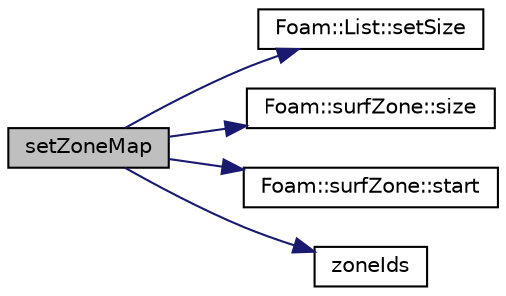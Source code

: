 digraph "setZoneMap"
{
  bgcolor="transparent";
  edge [fontname="Helvetica",fontsize="10",labelfontname="Helvetica",labelfontsize="10"];
  node [fontname="Helvetica",fontsize="10",shape=record];
  rankdir="LR";
  Node1 [label="setZoneMap",height=0.2,width=0.4,color="black", fillcolor="grey75", style="filled" fontcolor="black"];
  Node1 -> Node2 [color="midnightblue",fontsize="10",style="solid",fontname="Helvetica"];
  Node2 [label="Foam::List::setSize",height=0.2,width=0.4,color="black",URL="$classFoam_1_1List.html#a3eb74b6b9f8c1346a09c49e3eade797c",tooltip="Alias for resize(const label) "];
  Node1 -> Node3 [color="midnightblue",fontsize="10",style="solid",fontname="Helvetica"];
  Node3 [label="Foam::surfZone::size",height=0.2,width=0.4,color="black",URL="$classFoam_1_1surfZone.html#a65cea301e2d6033c43932d12d91c792f",tooltip="Return size of this zone in the face list. "];
  Node1 -> Node4 [color="midnightblue",fontsize="10",style="solid",fontname="Helvetica"];
  Node4 [label="Foam::surfZone::start",height=0.2,width=0.4,color="black",URL="$classFoam_1_1surfZone.html#a861f370e41af7d54d7ff91da65de6e6a",tooltip="Return start label of this zone in the face list. "];
  Node1 -> Node5 [color="midnightblue",fontsize="10",style="solid",fontname="Helvetica"];
  Node5 [label="zoneIds",height=0.2,width=0.4,color="black",URL="$classFoam_1_1discreteSurface.html#a80a205ed3d776cd72352b30e0a2eaaad",tooltip="Per-face zone/region information. "];
}

